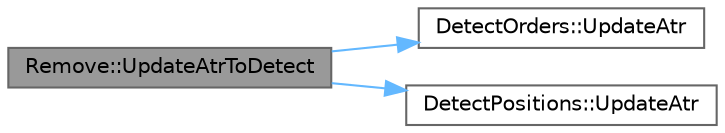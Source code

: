 digraph "Remove::UpdateAtrToDetect"
{
 // LATEX_PDF_SIZE
  bgcolor="transparent";
  edge [fontname=Helvetica,fontsize=10,labelfontname=Helvetica,labelfontsize=10];
  node [fontname=Helvetica,fontsize=10,shape=box,height=0.2,width=0.4];
  rankdir="LR";
  Node1 [id="Node000001",label="Remove::UpdateAtrToDetect",height=0.2,width=0.4,color="gray40", fillcolor="grey60", style="filled", fontcolor="black",tooltip="Updates attributes for DetectOrders and DetectPositions objects."];
  Node1 -> Node2 [id="edge1_Node000001_Node000002",color="steelblue1",style="solid",tooltip=" "];
  Node2 [id="Node000002",label="DetectOrders::UpdateAtr",height=0.2,width=0.4,color="grey40", fillcolor="white", style="filled",URL="$class_detect_orders.html#a06f299fd01142799f0789a14294a7d91",tooltip="Updates the symbol and magic number for the order."];
  Node1 -> Node3 [id="edge2_Node000001_Node000003",color="steelblue1",style="solid",tooltip=" "];
  Node3 [id="Node000003",label="DetectPositions::UpdateAtr",height=0.2,width=0.4,color="grey40", fillcolor="white", style="filled",URL="$class_detect_positions.html#a18e1fcb7c54c2246783a4482d748c1f4",tooltip="Updates the symbol and magic number for the position."];
}
